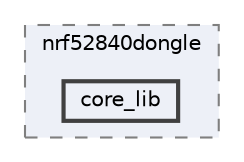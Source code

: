 digraph "/home/mj/Desktop/IoT-Chat-Digitalization/Dongle/gnrc_border_router/bin/nrf52840dongle/core_lib"
{
 // LATEX_PDF_SIZE
  bgcolor="transparent";
  edge [fontname=Helvetica,fontsize=10,labelfontname=Helvetica,labelfontsize=10];
  node [fontname=Helvetica,fontsize=10,shape=box,height=0.2,width=0.4];
  compound=true
  subgraph clusterdir_9941f7556d96a0e17fefe82cd217bc3a {
    graph [ bgcolor="#edf0f7", pencolor="grey50", label="nrf52840dongle", fontname=Helvetica,fontsize=10 style="filled,dashed", URL="dir_9941f7556d96a0e17fefe82cd217bc3a.html",tooltip=""]
  dir_c7eda01692c52e25403c84d5b3d7e958 [label="core_lib", fillcolor="#edf0f7", color="grey25", style="filled,bold", URL="dir_c7eda01692c52e25403c84d5b3d7e958.html",tooltip=""];
  }
}
